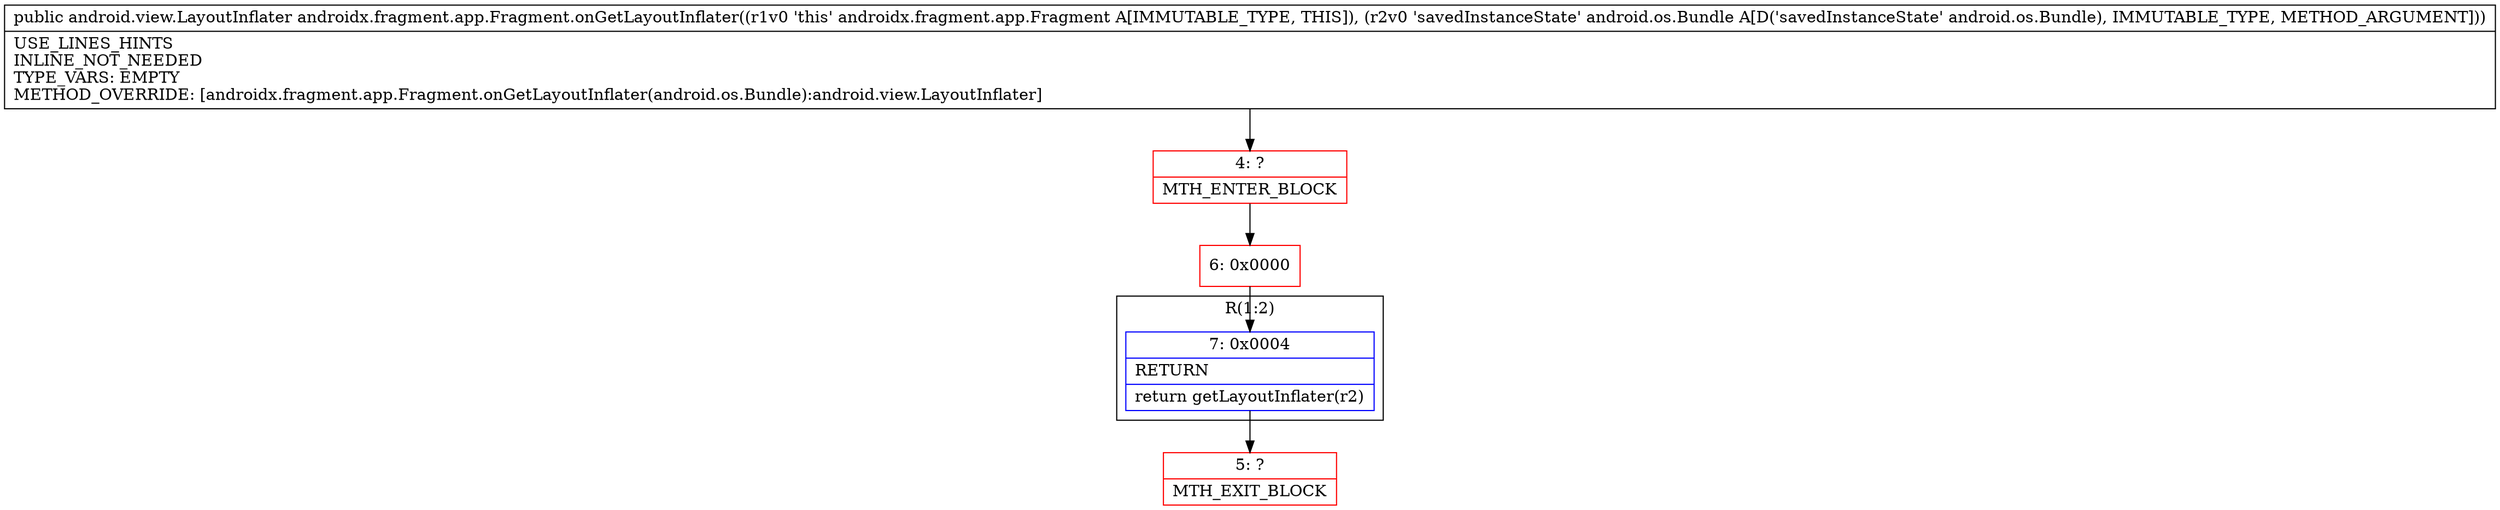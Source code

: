 digraph "CFG forandroidx.fragment.app.Fragment.onGetLayoutInflater(Landroid\/os\/Bundle;)Landroid\/view\/LayoutInflater;" {
subgraph cluster_Region_1690577005 {
label = "R(1:2)";
node [shape=record,color=blue];
Node_7 [shape=record,label="{7\:\ 0x0004|RETURN\l|return getLayoutInflater(r2)\l}"];
}
Node_4 [shape=record,color=red,label="{4\:\ ?|MTH_ENTER_BLOCK\l}"];
Node_6 [shape=record,color=red,label="{6\:\ 0x0000}"];
Node_5 [shape=record,color=red,label="{5\:\ ?|MTH_EXIT_BLOCK\l}"];
MethodNode[shape=record,label="{public android.view.LayoutInflater androidx.fragment.app.Fragment.onGetLayoutInflater((r1v0 'this' androidx.fragment.app.Fragment A[IMMUTABLE_TYPE, THIS]), (r2v0 'savedInstanceState' android.os.Bundle A[D('savedInstanceState' android.os.Bundle), IMMUTABLE_TYPE, METHOD_ARGUMENT]))  | USE_LINES_HINTS\lINLINE_NOT_NEEDED\lTYPE_VARS: EMPTY\lMETHOD_OVERRIDE: [androidx.fragment.app.Fragment.onGetLayoutInflater(android.os.Bundle):android.view.LayoutInflater]\l}"];
MethodNode -> Node_4;Node_7 -> Node_5;
Node_4 -> Node_6;
Node_6 -> Node_7;
}

